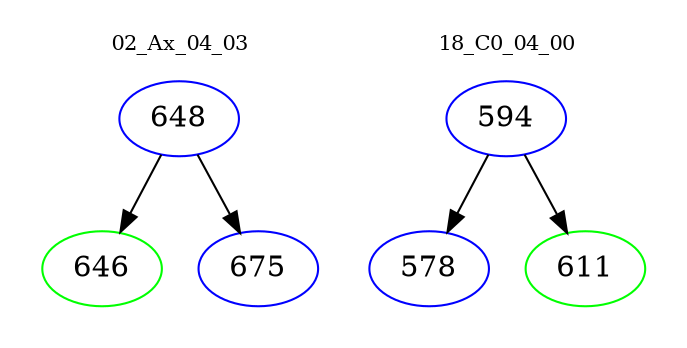 digraph{
subgraph cluster_0 {
color = white
label = "02_Ax_04_03";
fontsize=10;
T0_648 [label="648", color="blue"]
T0_648 -> T0_646 [color="black"]
T0_646 [label="646", color="green"]
T0_648 -> T0_675 [color="black"]
T0_675 [label="675", color="blue"]
}
subgraph cluster_1 {
color = white
label = "18_C0_04_00";
fontsize=10;
T1_594 [label="594", color="blue"]
T1_594 -> T1_578 [color="black"]
T1_578 [label="578", color="blue"]
T1_594 -> T1_611 [color="black"]
T1_611 [label="611", color="green"]
}
}
